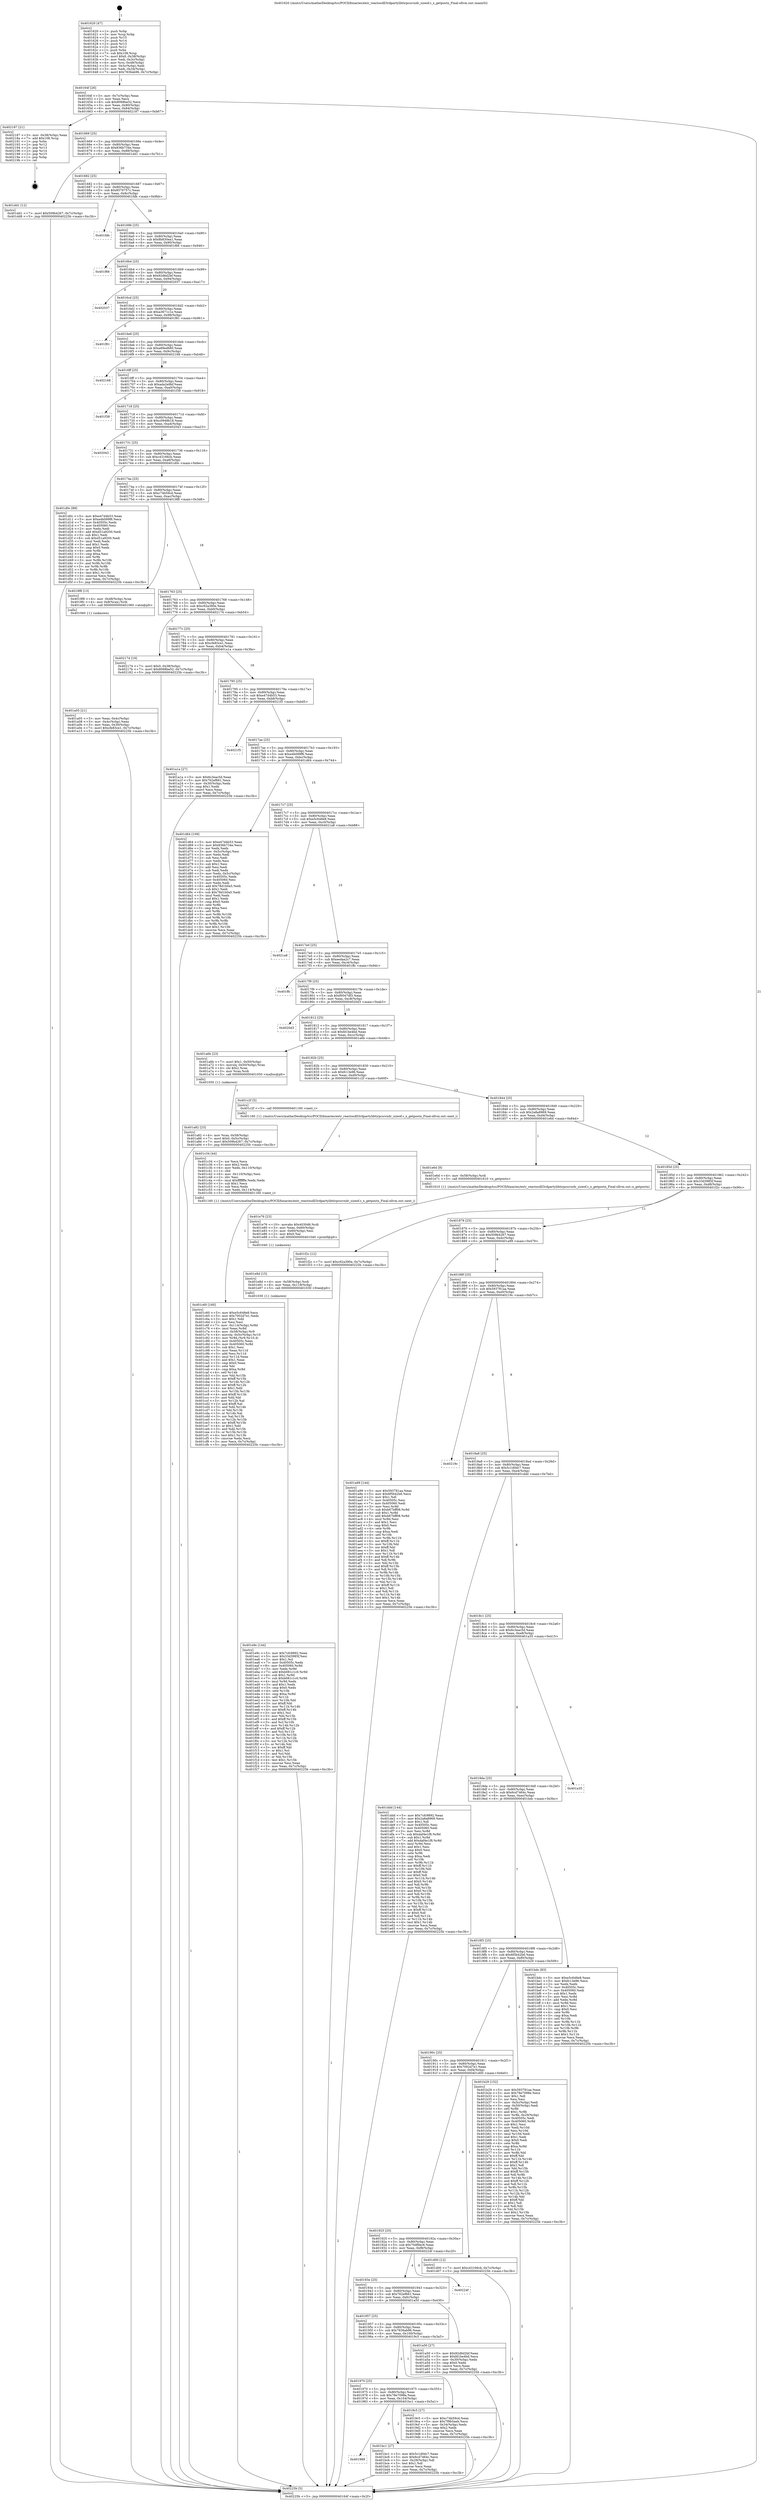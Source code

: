 digraph "0x401620" {
  label = "0x401620 (/mnt/c/Users/mathe/Desktop/tcc/POCII/binaries/extr_reactosdll3rdpartylibtirpcsrcxdr_sizeof.c_x_getpostn_Final-ollvm.out::main(0))"
  labelloc = "t"
  node[shape=record]

  Entry [label="",width=0.3,height=0.3,shape=circle,fillcolor=black,style=filled]
  "0x40164f" [label="{
     0x40164f [26]\l
     | [instrs]\l
     &nbsp;&nbsp;0x40164f \<+3\>: mov -0x7c(%rbp),%eax\l
     &nbsp;&nbsp;0x401652 \<+2\>: mov %eax,%ecx\l
     &nbsp;&nbsp;0x401654 \<+6\>: sub $0x8068be52,%ecx\l
     &nbsp;&nbsp;0x40165a \<+3\>: mov %eax,-0x80(%rbp)\l
     &nbsp;&nbsp;0x40165d \<+6\>: mov %ecx,-0x84(%rbp)\l
     &nbsp;&nbsp;0x401663 \<+6\>: je 0000000000402187 \<main+0xb67\>\l
  }"]
  "0x402187" [label="{
     0x402187 [21]\l
     | [instrs]\l
     &nbsp;&nbsp;0x402187 \<+3\>: mov -0x38(%rbp),%eax\l
     &nbsp;&nbsp;0x40218a \<+7\>: add $0x108,%rsp\l
     &nbsp;&nbsp;0x402191 \<+1\>: pop %rbx\l
     &nbsp;&nbsp;0x402192 \<+2\>: pop %r12\l
     &nbsp;&nbsp;0x402194 \<+2\>: pop %r13\l
     &nbsp;&nbsp;0x402196 \<+2\>: pop %r14\l
     &nbsp;&nbsp;0x402198 \<+2\>: pop %r15\l
     &nbsp;&nbsp;0x40219a \<+1\>: pop %rbp\l
     &nbsp;&nbsp;0x40219b \<+1\>: ret\l
  }"]
  "0x401669" [label="{
     0x401669 [25]\l
     | [instrs]\l
     &nbsp;&nbsp;0x401669 \<+5\>: jmp 000000000040166e \<main+0x4e\>\l
     &nbsp;&nbsp;0x40166e \<+3\>: mov -0x80(%rbp),%eax\l
     &nbsp;&nbsp;0x401671 \<+5\>: sub $0x836b734e,%eax\l
     &nbsp;&nbsp;0x401676 \<+6\>: mov %eax,-0x88(%rbp)\l
     &nbsp;&nbsp;0x40167c \<+6\>: je 0000000000401dd1 \<main+0x7b1\>\l
  }"]
  Exit [label="",width=0.3,height=0.3,shape=circle,fillcolor=black,style=filled,peripheries=2]
  "0x401dd1" [label="{
     0x401dd1 [12]\l
     | [instrs]\l
     &nbsp;&nbsp;0x401dd1 \<+7\>: movl $0x509b4267,-0x7c(%rbp)\l
     &nbsp;&nbsp;0x401dd8 \<+5\>: jmp 000000000040225b \<main+0xc3b\>\l
  }"]
  "0x401682" [label="{
     0x401682 [25]\l
     | [instrs]\l
     &nbsp;&nbsp;0x401682 \<+5\>: jmp 0000000000401687 \<main+0x67\>\l
     &nbsp;&nbsp;0x401687 \<+3\>: mov -0x80(%rbp),%eax\l
     &nbsp;&nbsp;0x40168a \<+5\>: sub $0x8576757c,%eax\l
     &nbsp;&nbsp;0x40168f \<+6\>: mov %eax,-0x8c(%rbp)\l
     &nbsp;&nbsp;0x401695 \<+6\>: je 0000000000401fdb \<main+0x9bb\>\l
  }"]
  "0x401e9c" [label="{
     0x401e9c [144]\l
     | [instrs]\l
     &nbsp;&nbsp;0x401e9c \<+5\>: mov $0x7cfc9892,%eax\l
     &nbsp;&nbsp;0x401ea1 \<+5\>: mov $0x33d3985f,%esi\l
     &nbsp;&nbsp;0x401ea6 \<+2\>: mov $0x1,%cl\l
     &nbsp;&nbsp;0x401ea8 \<+7\>: mov 0x40505c,%edx\l
     &nbsp;&nbsp;0x401eaf \<+8\>: mov 0x405060,%r8d\l
     &nbsp;&nbsp;0x401eb7 \<+3\>: mov %edx,%r9d\l
     &nbsp;&nbsp;0x401eba \<+7\>: add $0xb081c1c0,%r9d\l
     &nbsp;&nbsp;0x401ec1 \<+4\>: sub $0x1,%r9d\l
     &nbsp;&nbsp;0x401ec5 \<+7\>: sub $0xb081c1c0,%r9d\l
     &nbsp;&nbsp;0x401ecc \<+4\>: imul %r9d,%edx\l
     &nbsp;&nbsp;0x401ed0 \<+3\>: and $0x1,%edx\l
     &nbsp;&nbsp;0x401ed3 \<+3\>: cmp $0x0,%edx\l
     &nbsp;&nbsp;0x401ed6 \<+4\>: sete %r10b\l
     &nbsp;&nbsp;0x401eda \<+4\>: cmp $0xa,%r8d\l
     &nbsp;&nbsp;0x401ede \<+4\>: setl %r11b\l
     &nbsp;&nbsp;0x401ee2 \<+3\>: mov %r10b,%bl\l
     &nbsp;&nbsp;0x401ee5 \<+3\>: xor $0xff,%bl\l
     &nbsp;&nbsp;0x401ee8 \<+3\>: mov %r11b,%r14b\l
     &nbsp;&nbsp;0x401eeb \<+4\>: xor $0xff,%r14b\l
     &nbsp;&nbsp;0x401eef \<+3\>: xor $0x1,%cl\l
     &nbsp;&nbsp;0x401ef2 \<+3\>: mov %bl,%r15b\l
     &nbsp;&nbsp;0x401ef5 \<+4\>: and $0xff,%r15b\l
     &nbsp;&nbsp;0x401ef9 \<+3\>: and %cl,%r10b\l
     &nbsp;&nbsp;0x401efc \<+3\>: mov %r14b,%r12b\l
     &nbsp;&nbsp;0x401eff \<+4\>: and $0xff,%r12b\l
     &nbsp;&nbsp;0x401f03 \<+3\>: and %cl,%r11b\l
     &nbsp;&nbsp;0x401f06 \<+3\>: or %r10b,%r15b\l
     &nbsp;&nbsp;0x401f09 \<+3\>: or %r11b,%r12b\l
     &nbsp;&nbsp;0x401f0c \<+3\>: xor %r12b,%r15b\l
     &nbsp;&nbsp;0x401f0f \<+3\>: or %r14b,%bl\l
     &nbsp;&nbsp;0x401f12 \<+3\>: xor $0xff,%bl\l
     &nbsp;&nbsp;0x401f15 \<+3\>: or $0x1,%cl\l
     &nbsp;&nbsp;0x401f18 \<+2\>: and %cl,%bl\l
     &nbsp;&nbsp;0x401f1a \<+3\>: or %bl,%r15b\l
     &nbsp;&nbsp;0x401f1d \<+4\>: test $0x1,%r15b\l
     &nbsp;&nbsp;0x401f21 \<+3\>: cmovne %esi,%eax\l
     &nbsp;&nbsp;0x401f24 \<+3\>: mov %eax,-0x7c(%rbp)\l
     &nbsp;&nbsp;0x401f27 \<+5\>: jmp 000000000040225b \<main+0xc3b\>\l
  }"]
  "0x401fdb" [label="{
     0x401fdb\l
  }", style=dashed]
  "0x40169b" [label="{
     0x40169b [25]\l
     | [instrs]\l
     &nbsp;&nbsp;0x40169b \<+5\>: jmp 00000000004016a0 \<main+0x80\>\l
     &nbsp;&nbsp;0x4016a0 \<+3\>: mov -0x80(%rbp),%eax\l
     &nbsp;&nbsp;0x4016a3 \<+5\>: sub $0x8b830ea1,%eax\l
     &nbsp;&nbsp;0x4016a8 \<+6\>: mov %eax,-0x90(%rbp)\l
     &nbsp;&nbsp;0x4016ae \<+6\>: je 0000000000401f66 \<main+0x946\>\l
  }"]
  "0x401e8d" [label="{
     0x401e8d [15]\l
     | [instrs]\l
     &nbsp;&nbsp;0x401e8d \<+4\>: mov -0x58(%rbp),%rdi\l
     &nbsp;&nbsp;0x401e91 \<+6\>: mov %eax,-0x118(%rbp)\l
     &nbsp;&nbsp;0x401e97 \<+5\>: call 0000000000401030 \<free@plt\>\l
     | [calls]\l
     &nbsp;&nbsp;0x401030 \{1\} (unknown)\l
  }"]
  "0x401f66" [label="{
     0x401f66\l
  }", style=dashed]
  "0x4016b4" [label="{
     0x4016b4 [25]\l
     | [instrs]\l
     &nbsp;&nbsp;0x4016b4 \<+5\>: jmp 00000000004016b9 \<main+0x99\>\l
     &nbsp;&nbsp;0x4016b9 \<+3\>: mov -0x80(%rbp),%eax\l
     &nbsp;&nbsp;0x4016bc \<+5\>: sub $0x92d6d2bf,%eax\l
     &nbsp;&nbsp;0x4016c1 \<+6\>: mov %eax,-0x94(%rbp)\l
     &nbsp;&nbsp;0x4016c7 \<+6\>: je 0000000000402037 \<main+0xa17\>\l
  }"]
  "0x401e76" [label="{
     0x401e76 [23]\l
     | [instrs]\l
     &nbsp;&nbsp;0x401e76 \<+10\>: movabs $0x4030d6,%rdi\l
     &nbsp;&nbsp;0x401e80 \<+3\>: mov %eax,-0x60(%rbp)\l
     &nbsp;&nbsp;0x401e83 \<+3\>: mov -0x60(%rbp),%esi\l
     &nbsp;&nbsp;0x401e86 \<+2\>: mov $0x0,%al\l
     &nbsp;&nbsp;0x401e88 \<+5\>: call 0000000000401040 \<printf@plt\>\l
     | [calls]\l
     &nbsp;&nbsp;0x401040 \{1\} (unknown)\l
  }"]
  "0x402037" [label="{
     0x402037\l
  }", style=dashed]
  "0x4016cd" [label="{
     0x4016cd [25]\l
     | [instrs]\l
     &nbsp;&nbsp;0x4016cd \<+5\>: jmp 00000000004016d2 \<main+0xb2\>\l
     &nbsp;&nbsp;0x4016d2 \<+3\>: mov -0x80(%rbp),%eax\l
     &nbsp;&nbsp;0x4016d5 \<+5\>: sub $0xa3671c1e,%eax\l
     &nbsp;&nbsp;0x4016da \<+6\>: mov %eax,-0x98(%rbp)\l
     &nbsp;&nbsp;0x4016e0 \<+6\>: je 0000000000401f81 \<main+0x961\>\l
  }"]
  "0x401c60" [label="{
     0x401c60 [160]\l
     | [instrs]\l
     &nbsp;&nbsp;0x401c60 \<+5\>: mov $0xe5c648e8,%ecx\l
     &nbsp;&nbsp;0x401c65 \<+5\>: mov $0x7002d7e1,%edx\l
     &nbsp;&nbsp;0x401c6a \<+3\>: mov $0x1,%dil\l
     &nbsp;&nbsp;0x401c6d \<+2\>: xor %esi,%esi\l
     &nbsp;&nbsp;0x401c6f \<+7\>: mov -0x114(%rbp),%r8d\l
     &nbsp;&nbsp;0x401c76 \<+4\>: imul %eax,%r8d\l
     &nbsp;&nbsp;0x401c7a \<+4\>: mov -0x58(%rbp),%r9\l
     &nbsp;&nbsp;0x401c7e \<+4\>: movslq -0x5c(%rbp),%r10\l
     &nbsp;&nbsp;0x401c82 \<+4\>: mov %r8d,(%r9,%r10,4)\l
     &nbsp;&nbsp;0x401c86 \<+7\>: mov 0x40505c,%eax\l
     &nbsp;&nbsp;0x401c8d \<+8\>: mov 0x405060,%r8d\l
     &nbsp;&nbsp;0x401c95 \<+3\>: sub $0x1,%esi\l
     &nbsp;&nbsp;0x401c98 \<+3\>: mov %eax,%r11d\l
     &nbsp;&nbsp;0x401c9b \<+3\>: add %esi,%r11d\l
     &nbsp;&nbsp;0x401c9e \<+4\>: imul %r11d,%eax\l
     &nbsp;&nbsp;0x401ca2 \<+3\>: and $0x1,%eax\l
     &nbsp;&nbsp;0x401ca5 \<+3\>: cmp $0x0,%eax\l
     &nbsp;&nbsp;0x401ca8 \<+3\>: sete %bl\l
     &nbsp;&nbsp;0x401cab \<+4\>: cmp $0xa,%r8d\l
     &nbsp;&nbsp;0x401caf \<+4\>: setl %r14b\l
     &nbsp;&nbsp;0x401cb3 \<+3\>: mov %bl,%r15b\l
     &nbsp;&nbsp;0x401cb6 \<+4\>: xor $0xff,%r15b\l
     &nbsp;&nbsp;0x401cba \<+3\>: mov %r14b,%r12b\l
     &nbsp;&nbsp;0x401cbd \<+4\>: xor $0xff,%r12b\l
     &nbsp;&nbsp;0x401cc1 \<+4\>: xor $0x1,%dil\l
     &nbsp;&nbsp;0x401cc5 \<+3\>: mov %r15b,%r13b\l
     &nbsp;&nbsp;0x401cc8 \<+4\>: and $0xff,%r13b\l
     &nbsp;&nbsp;0x401ccc \<+3\>: and %dil,%bl\l
     &nbsp;&nbsp;0x401ccf \<+3\>: mov %r12b,%al\l
     &nbsp;&nbsp;0x401cd2 \<+2\>: and $0xff,%al\l
     &nbsp;&nbsp;0x401cd4 \<+3\>: and %dil,%r14b\l
     &nbsp;&nbsp;0x401cd7 \<+3\>: or %bl,%r13b\l
     &nbsp;&nbsp;0x401cda \<+3\>: or %r14b,%al\l
     &nbsp;&nbsp;0x401cdd \<+3\>: xor %al,%r13b\l
     &nbsp;&nbsp;0x401ce0 \<+3\>: or %r12b,%r15b\l
     &nbsp;&nbsp;0x401ce3 \<+4\>: xor $0xff,%r15b\l
     &nbsp;&nbsp;0x401ce7 \<+4\>: or $0x1,%dil\l
     &nbsp;&nbsp;0x401ceb \<+3\>: and %dil,%r15b\l
     &nbsp;&nbsp;0x401cee \<+3\>: or %r15b,%r13b\l
     &nbsp;&nbsp;0x401cf1 \<+4\>: test $0x1,%r13b\l
     &nbsp;&nbsp;0x401cf5 \<+3\>: cmovne %edx,%ecx\l
     &nbsp;&nbsp;0x401cf8 \<+3\>: mov %ecx,-0x7c(%rbp)\l
     &nbsp;&nbsp;0x401cfb \<+5\>: jmp 000000000040225b \<main+0xc3b\>\l
  }"]
  "0x401f81" [label="{
     0x401f81\l
  }", style=dashed]
  "0x4016e6" [label="{
     0x4016e6 [25]\l
     | [instrs]\l
     &nbsp;&nbsp;0x4016e6 \<+5\>: jmp 00000000004016eb \<main+0xcb\>\l
     &nbsp;&nbsp;0x4016eb \<+3\>: mov -0x80(%rbp),%eax\l
     &nbsp;&nbsp;0x4016ee \<+5\>: sub $0xa89ed680,%eax\l
     &nbsp;&nbsp;0x4016f3 \<+6\>: mov %eax,-0x9c(%rbp)\l
     &nbsp;&nbsp;0x4016f9 \<+6\>: je 0000000000402168 \<main+0xb48\>\l
  }"]
  "0x401c34" [label="{
     0x401c34 [44]\l
     | [instrs]\l
     &nbsp;&nbsp;0x401c34 \<+2\>: xor %ecx,%ecx\l
     &nbsp;&nbsp;0x401c36 \<+5\>: mov $0x2,%edx\l
     &nbsp;&nbsp;0x401c3b \<+6\>: mov %edx,-0x110(%rbp)\l
     &nbsp;&nbsp;0x401c41 \<+1\>: cltd\l
     &nbsp;&nbsp;0x401c42 \<+6\>: mov -0x110(%rbp),%esi\l
     &nbsp;&nbsp;0x401c48 \<+2\>: idiv %esi\l
     &nbsp;&nbsp;0x401c4a \<+6\>: imul $0xfffffffe,%edx,%edx\l
     &nbsp;&nbsp;0x401c50 \<+3\>: sub $0x1,%ecx\l
     &nbsp;&nbsp;0x401c53 \<+2\>: sub %ecx,%edx\l
     &nbsp;&nbsp;0x401c55 \<+6\>: mov %edx,-0x114(%rbp)\l
     &nbsp;&nbsp;0x401c5b \<+5\>: call 0000000000401160 \<next_i\>\l
     | [calls]\l
     &nbsp;&nbsp;0x401160 \{1\} (/mnt/c/Users/mathe/Desktop/tcc/POCII/binaries/extr_reactosdll3rdpartylibtirpcsrcxdr_sizeof.c_x_getpostn_Final-ollvm.out::next_i)\l
  }"]
  "0x402168" [label="{
     0x402168\l
  }", style=dashed]
  "0x4016ff" [label="{
     0x4016ff [25]\l
     | [instrs]\l
     &nbsp;&nbsp;0x4016ff \<+5\>: jmp 0000000000401704 \<main+0xe4\>\l
     &nbsp;&nbsp;0x401704 \<+3\>: mov -0x80(%rbp),%eax\l
     &nbsp;&nbsp;0x401707 \<+5\>: sub $0xada2e9bf,%eax\l
     &nbsp;&nbsp;0x40170c \<+6\>: mov %eax,-0xa0(%rbp)\l
     &nbsp;&nbsp;0x401712 \<+6\>: je 0000000000401f38 \<main+0x918\>\l
  }"]
  "0x401989" [label="{
     0x401989\l
  }", style=dashed]
  "0x401f38" [label="{
     0x401f38\l
  }", style=dashed]
  "0x401718" [label="{
     0x401718 [25]\l
     | [instrs]\l
     &nbsp;&nbsp;0x401718 \<+5\>: jmp 000000000040171d \<main+0xfd\>\l
     &nbsp;&nbsp;0x40171d \<+3\>: mov -0x80(%rbp),%eax\l
     &nbsp;&nbsp;0x401720 \<+5\>: sub $0xc0948b18,%eax\l
     &nbsp;&nbsp;0x401725 \<+6\>: mov %eax,-0xa4(%rbp)\l
     &nbsp;&nbsp;0x40172b \<+6\>: je 0000000000402043 \<main+0xa23\>\l
  }"]
  "0x401bc1" [label="{
     0x401bc1 [27]\l
     | [instrs]\l
     &nbsp;&nbsp;0x401bc1 \<+5\>: mov $0x5c1d0dc7,%eax\l
     &nbsp;&nbsp;0x401bc6 \<+5\>: mov $0x6cd7464c,%ecx\l
     &nbsp;&nbsp;0x401bcb \<+3\>: mov -0x29(%rbp),%dl\l
     &nbsp;&nbsp;0x401bce \<+3\>: test $0x1,%dl\l
     &nbsp;&nbsp;0x401bd1 \<+3\>: cmovne %ecx,%eax\l
     &nbsp;&nbsp;0x401bd4 \<+3\>: mov %eax,-0x7c(%rbp)\l
     &nbsp;&nbsp;0x401bd7 \<+5\>: jmp 000000000040225b \<main+0xc3b\>\l
  }"]
  "0x402043" [label="{
     0x402043\l
  }", style=dashed]
  "0x401731" [label="{
     0x401731 [25]\l
     | [instrs]\l
     &nbsp;&nbsp;0x401731 \<+5\>: jmp 0000000000401736 \<main+0x116\>\l
     &nbsp;&nbsp;0x401736 \<+3\>: mov -0x80(%rbp),%eax\l
     &nbsp;&nbsp;0x401739 \<+5\>: sub $0xc43166cb,%eax\l
     &nbsp;&nbsp;0x40173e \<+6\>: mov %eax,-0xa8(%rbp)\l
     &nbsp;&nbsp;0x401744 \<+6\>: je 0000000000401d0c \<main+0x6ec\>\l
  }"]
  "0x401a82" [label="{
     0x401a82 [23]\l
     | [instrs]\l
     &nbsp;&nbsp;0x401a82 \<+4\>: mov %rax,-0x58(%rbp)\l
     &nbsp;&nbsp;0x401a86 \<+7\>: movl $0x0,-0x5c(%rbp)\l
     &nbsp;&nbsp;0x401a8d \<+7\>: movl $0x509b4267,-0x7c(%rbp)\l
     &nbsp;&nbsp;0x401a94 \<+5\>: jmp 000000000040225b \<main+0xc3b\>\l
  }"]
  "0x401d0c" [label="{
     0x401d0c [88]\l
     | [instrs]\l
     &nbsp;&nbsp;0x401d0c \<+5\>: mov $0xe47d4b53,%eax\l
     &nbsp;&nbsp;0x401d11 \<+5\>: mov $0xe4b099f6,%ecx\l
     &nbsp;&nbsp;0x401d16 \<+7\>: mov 0x40505c,%edx\l
     &nbsp;&nbsp;0x401d1d \<+7\>: mov 0x405060,%esi\l
     &nbsp;&nbsp;0x401d24 \<+2\>: mov %edx,%edi\l
     &nbsp;&nbsp;0x401d26 \<+6\>: add $0xd51a9200,%edi\l
     &nbsp;&nbsp;0x401d2c \<+3\>: sub $0x1,%edi\l
     &nbsp;&nbsp;0x401d2f \<+6\>: sub $0xd51a9200,%edi\l
     &nbsp;&nbsp;0x401d35 \<+3\>: imul %edi,%edx\l
     &nbsp;&nbsp;0x401d38 \<+3\>: and $0x1,%edx\l
     &nbsp;&nbsp;0x401d3b \<+3\>: cmp $0x0,%edx\l
     &nbsp;&nbsp;0x401d3e \<+4\>: sete %r8b\l
     &nbsp;&nbsp;0x401d42 \<+3\>: cmp $0xa,%esi\l
     &nbsp;&nbsp;0x401d45 \<+4\>: setl %r9b\l
     &nbsp;&nbsp;0x401d49 \<+3\>: mov %r8b,%r10b\l
     &nbsp;&nbsp;0x401d4c \<+3\>: and %r9b,%r10b\l
     &nbsp;&nbsp;0x401d4f \<+3\>: xor %r9b,%r8b\l
     &nbsp;&nbsp;0x401d52 \<+3\>: or %r8b,%r10b\l
     &nbsp;&nbsp;0x401d55 \<+4\>: test $0x1,%r10b\l
     &nbsp;&nbsp;0x401d59 \<+3\>: cmovne %ecx,%eax\l
     &nbsp;&nbsp;0x401d5c \<+3\>: mov %eax,-0x7c(%rbp)\l
     &nbsp;&nbsp;0x401d5f \<+5\>: jmp 000000000040225b \<main+0xc3b\>\l
  }"]
  "0x40174a" [label="{
     0x40174a [25]\l
     | [instrs]\l
     &nbsp;&nbsp;0x40174a \<+5\>: jmp 000000000040174f \<main+0x12f\>\l
     &nbsp;&nbsp;0x40174f \<+3\>: mov -0x80(%rbp),%eax\l
     &nbsp;&nbsp;0x401752 \<+5\>: sub $0xc74b59cd,%eax\l
     &nbsp;&nbsp;0x401757 \<+6\>: mov %eax,-0xac(%rbp)\l
     &nbsp;&nbsp;0x40175d \<+6\>: je 00000000004019f8 \<main+0x3d8\>\l
  }"]
  "0x401a05" [label="{
     0x401a05 [21]\l
     | [instrs]\l
     &nbsp;&nbsp;0x401a05 \<+3\>: mov %eax,-0x4c(%rbp)\l
     &nbsp;&nbsp;0x401a08 \<+3\>: mov -0x4c(%rbp),%eax\l
     &nbsp;&nbsp;0x401a0b \<+3\>: mov %eax,-0x30(%rbp)\l
     &nbsp;&nbsp;0x401a0e \<+7\>: movl $0xcfe83ce1,-0x7c(%rbp)\l
     &nbsp;&nbsp;0x401a15 \<+5\>: jmp 000000000040225b \<main+0xc3b\>\l
  }"]
  "0x4019f8" [label="{
     0x4019f8 [13]\l
     | [instrs]\l
     &nbsp;&nbsp;0x4019f8 \<+4\>: mov -0x48(%rbp),%rax\l
     &nbsp;&nbsp;0x4019fc \<+4\>: mov 0x8(%rax),%rdi\l
     &nbsp;&nbsp;0x401a00 \<+5\>: call 0000000000401060 \<atoi@plt\>\l
     | [calls]\l
     &nbsp;&nbsp;0x401060 \{1\} (unknown)\l
  }"]
  "0x401763" [label="{
     0x401763 [25]\l
     | [instrs]\l
     &nbsp;&nbsp;0x401763 \<+5\>: jmp 0000000000401768 \<main+0x148\>\l
     &nbsp;&nbsp;0x401768 \<+3\>: mov -0x80(%rbp),%eax\l
     &nbsp;&nbsp;0x40176b \<+5\>: sub $0xc92a390e,%eax\l
     &nbsp;&nbsp;0x401770 \<+6\>: mov %eax,-0xb0(%rbp)\l
     &nbsp;&nbsp;0x401776 \<+6\>: je 0000000000402174 \<main+0xb54\>\l
  }"]
  "0x401620" [label="{
     0x401620 [47]\l
     | [instrs]\l
     &nbsp;&nbsp;0x401620 \<+1\>: push %rbp\l
     &nbsp;&nbsp;0x401621 \<+3\>: mov %rsp,%rbp\l
     &nbsp;&nbsp;0x401624 \<+2\>: push %r15\l
     &nbsp;&nbsp;0x401626 \<+2\>: push %r14\l
     &nbsp;&nbsp;0x401628 \<+2\>: push %r13\l
     &nbsp;&nbsp;0x40162a \<+2\>: push %r12\l
     &nbsp;&nbsp;0x40162c \<+1\>: push %rbx\l
     &nbsp;&nbsp;0x40162d \<+7\>: sub $0x108,%rsp\l
     &nbsp;&nbsp;0x401634 \<+7\>: movl $0x0,-0x38(%rbp)\l
     &nbsp;&nbsp;0x40163b \<+3\>: mov %edi,-0x3c(%rbp)\l
     &nbsp;&nbsp;0x40163e \<+4\>: mov %rsi,-0x48(%rbp)\l
     &nbsp;&nbsp;0x401642 \<+3\>: mov -0x3c(%rbp),%edi\l
     &nbsp;&nbsp;0x401645 \<+3\>: mov %edi,-0x34(%rbp)\l
     &nbsp;&nbsp;0x401648 \<+7\>: movl $0x7836ab96,-0x7c(%rbp)\l
  }"]
  "0x402174" [label="{
     0x402174 [19]\l
     | [instrs]\l
     &nbsp;&nbsp;0x402174 \<+7\>: movl $0x0,-0x38(%rbp)\l
     &nbsp;&nbsp;0x40217b \<+7\>: movl $0x8068be52,-0x7c(%rbp)\l
     &nbsp;&nbsp;0x402182 \<+5\>: jmp 000000000040225b \<main+0xc3b\>\l
  }"]
  "0x40177c" [label="{
     0x40177c [25]\l
     | [instrs]\l
     &nbsp;&nbsp;0x40177c \<+5\>: jmp 0000000000401781 \<main+0x161\>\l
     &nbsp;&nbsp;0x401781 \<+3\>: mov -0x80(%rbp),%eax\l
     &nbsp;&nbsp;0x401784 \<+5\>: sub $0xcfe83ce1,%eax\l
     &nbsp;&nbsp;0x401789 \<+6\>: mov %eax,-0xb4(%rbp)\l
     &nbsp;&nbsp;0x40178f \<+6\>: je 0000000000401a1a \<main+0x3fa\>\l
  }"]
  "0x40225b" [label="{
     0x40225b [5]\l
     | [instrs]\l
     &nbsp;&nbsp;0x40225b \<+5\>: jmp 000000000040164f \<main+0x2f\>\l
  }"]
  "0x401a1a" [label="{
     0x401a1a [27]\l
     | [instrs]\l
     &nbsp;&nbsp;0x401a1a \<+5\>: mov $0x6c3eac5d,%eax\l
     &nbsp;&nbsp;0x401a1f \<+5\>: mov $0x762ef661,%ecx\l
     &nbsp;&nbsp;0x401a24 \<+3\>: mov -0x30(%rbp),%edx\l
     &nbsp;&nbsp;0x401a27 \<+3\>: cmp $0x1,%edx\l
     &nbsp;&nbsp;0x401a2a \<+3\>: cmovl %ecx,%eax\l
     &nbsp;&nbsp;0x401a2d \<+3\>: mov %eax,-0x7c(%rbp)\l
     &nbsp;&nbsp;0x401a30 \<+5\>: jmp 000000000040225b \<main+0xc3b\>\l
  }"]
  "0x401795" [label="{
     0x401795 [25]\l
     | [instrs]\l
     &nbsp;&nbsp;0x401795 \<+5\>: jmp 000000000040179a \<main+0x17a\>\l
     &nbsp;&nbsp;0x40179a \<+3\>: mov -0x80(%rbp),%eax\l
     &nbsp;&nbsp;0x40179d \<+5\>: sub $0xe47d4b53,%eax\l
     &nbsp;&nbsp;0x4017a2 \<+6\>: mov %eax,-0xb8(%rbp)\l
     &nbsp;&nbsp;0x4017a8 \<+6\>: je 00000000004021f5 \<main+0xbd5\>\l
  }"]
  "0x401970" [label="{
     0x401970 [25]\l
     | [instrs]\l
     &nbsp;&nbsp;0x401970 \<+5\>: jmp 0000000000401975 \<main+0x355\>\l
     &nbsp;&nbsp;0x401975 \<+3\>: mov -0x80(%rbp),%eax\l
     &nbsp;&nbsp;0x401978 \<+5\>: sub $0x78e7098e,%eax\l
     &nbsp;&nbsp;0x40197d \<+6\>: mov %eax,-0x104(%rbp)\l
     &nbsp;&nbsp;0x401983 \<+6\>: je 0000000000401bc1 \<main+0x5a1\>\l
  }"]
  "0x4021f5" [label="{
     0x4021f5\l
  }", style=dashed]
  "0x4017ae" [label="{
     0x4017ae [25]\l
     | [instrs]\l
     &nbsp;&nbsp;0x4017ae \<+5\>: jmp 00000000004017b3 \<main+0x193\>\l
     &nbsp;&nbsp;0x4017b3 \<+3\>: mov -0x80(%rbp),%eax\l
     &nbsp;&nbsp;0x4017b6 \<+5\>: sub $0xe4b099f6,%eax\l
     &nbsp;&nbsp;0x4017bb \<+6\>: mov %eax,-0xbc(%rbp)\l
     &nbsp;&nbsp;0x4017c1 \<+6\>: je 0000000000401d64 \<main+0x744\>\l
  }"]
  "0x4019c5" [label="{
     0x4019c5 [27]\l
     | [instrs]\l
     &nbsp;&nbsp;0x4019c5 \<+5\>: mov $0xc74b59cd,%eax\l
     &nbsp;&nbsp;0x4019ca \<+5\>: mov $0x7f9b5aeb,%ecx\l
     &nbsp;&nbsp;0x4019cf \<+3\>: mov -0x34(%rbp),%edx\l
     &nbsp;&nbsp;0x4019d2 \<+3\>: cmp $0x2,%edx\l
     &nbsp;&nbsp;0x4019d5 \<+3\>: cmovne %ecx,%eax\l
     &nbsp;&nbsp;0x4019d8 \<+3\>: mov %eax,-0x7c(%rbp)\l
     &nbsp;&nbsp;0x4019db \<+5\>: jmp 000000000040225b \<main+0xc3b\>\l
  }"]
  "0x401d64" [label="{
     0x401d64 [109]\l
     | [instrs]\l
     &nbsp;&nbsp;0x401d64 \<+5\>: mov $0xe47d4b53,%eax\l
     &nbsp;&nbsp;0x401d69 \<+5\>: mov $0x836b734e,%ecx\l
     &nbsp;&nbsp;0x401d6e \<+2\>: xor %edx,%edx\l
     &nbsp;&nbsp;0x401d70 \<+3\>: mov -0x5c(%rbp),%esi\l
     &nbsp;&nbsp;0x401d73 \<+2\>: mov %edx,%edi\l
     &nbsp;&nbsp;0x401d75 \<+2\>: sub %esi,%edi\l
     &nbsp;&nbsp;0x401d77 \<+2\>: mov %edx,%esi\l
     &nbsp;&nbsp;0x401d79 \<+3\>: sub $0x1,%esi\l
     &nbsp;&nbsp;0x401d7c \<+2\>: add %esi,%edi\l
     &nbsp;&nbsp;0x401d7e \<+2\>: sub %edi,%edx\l
     &nbsp;&nbsp;0x401d80 \<+3\>: mov %edx,-0x5c(%rbp)\l
     &nbsp;&nbsp;0x401d83 \<+7\>: mov 0x40505c,%edx\l
     &nbsp;&nbsp;0x401d8a \<+7\>: mov 0x405060,%esi\l
     &nbsp;&nbsp;0x401d91 \<+2\>: mov %edx,%edi\l
     &nbsp;&nbsp;0x401d93 \<+6\>: add $0x78d1b0a5,%edi\l
     &nbsp;&nbsp;0x401d99 \<+3\>: sub $0x1,%edi\l
     &nbsp;&nbsp;0x401d9c \<+6\>: sub $0x78d1b0a5,%edi\l
     &nbsp;&nbsp;0x401da2 \<+3\>: imul %edi,%edx\l
     &nbsp;&nbsp;0x401da5 \<+3\>: and $0x1,%edx\l
     &nbsp;&nbsp;0x401da8 \<+3\>: cmp $0x0,%edx\l
     &nbsp;&nbsp;0x401dab \<+4\>: sete %r8b\l
     &nbsp;&nbsp;0x401daf \<+3\>: cmp $0xa,%esi\l
     &nbsp;&nbsp;0x401db2 \<+4\>: setl %r9b\l
     &nbsp;&nbsp;0x401db6 \<+3\>: mov %r8b,%r10b\l
     &nbsp;&nbsp;0x401db9 \<+3\>: and %r9b,%r10b\l
     &nbsp;&nbsp;0x401dbc \<+3\>: xor %r9b,%r8b\l
     &nbsp;&nbsp;0x401dbf \<+3\>: or %r8b,%r10b\l
     &nbsp;&nbsp;0x401dc2 \<+4\>: test $0x1,%r10b\l
     &nbsp;&nbsp;0x401dc6 \<+3\>: cmovne %ecx,%eax\l
     &nbsp;&nbsp;0x401dc9 \<+3\>: mov %eax,-0x7c(%rbp)\l
     &nbsp;&nbsp;0x401dcc \<+5\>: jmp 000000000040225b \<main+0xc3b\>\l
  }"]
  "0x4017c7" [label="{
     0x4017c7 [25]\l
     | [instrs]\l
     &nbsp;&nbsp;0x4017c7 \<+5\>: jmp 00000000004017cc \<main+0x1ac\>\l
     &nbsp;&nbsp;0x4017cc \<+3\>: mov -0x80(%rbp),%eax\l
     &nbsp;&nbsp;0x4017cf \<+5\>: sub $0xe5c648e8,%eax\l
     &nbsp;&nbsp;0x4017d4 \<+6\>: mov %eax,-0xc0(%rbp)\l
     &nbsp;&nbsp;0x4017da \<+6\>: je 00000000004021a8 \<main+0xb88\>\l
  }"]
  "0x401957" [label="{
     0x401957 [25]\l
     | [instrs]\l
     &nbsp;&nbsp;0x401957 \<+5\>: jmp 000000000040195c \<main+0x33c\>\l
     &nbsp;&nbsp;0x40195c \<+3\>: mov -0x80(%rbp),%eax\l
     &nbsp;&nbsp;0x40195f \<+5\>: sub $0x7836ab96,%eax\l
     &nbsp;&nbsp;0x401964 \<+6\>: mov %eax,-0x100(%rbp)\l
     &nbsp;&nbsp;0x40196a \<+6\>: je 00000000004019c5 \<main+0x3a5\>\l
  }"]
  "0x4021a8" [label="{
     0x4021a8\l
  }", style=dashed]
  "0x4017e0" [label="{
     0x4017e0 [25]\l
     | [instrs]\l
     &nbsp;&nbsp;0x4017e0 \<+5\>: jmp 00000000004017e5 \<main+0x1c5\>\l
     &nbsp;&nbsp;0x4017e5 \<+3\>: mov -0x80(%rbp),%eax\l
     &nbsp;&nbsp;0x4017e8 \<+5\>: sub $0xeedaa2c7,%eax\l
     &nbsp;&nbsp;0x4017ed \<+6\>: mov %eax,-0xc4(%rbp)\l
     &nbsp;&nbsp;0x4017f3 \<+6\>: je 0000000000401ffc \<main+0x9dc\>\l
  }"]
  "0x401a50" [label="{
     0x401a50 [27]\l
     | [instrs]\l
     &nbsp;&nbsp;0x401a50 \<+5\>: mov $0x92d6d2bf,%eax\l
     &nbsp;&nbsp;0x401a55 \<+5\>: mov $0xfd1be4bd,%ecx\l
     &nbsp;&nbsp;0x401a5a \<+3\>: mov -0x30(%rbp),%edx\l
     &nbsp;&nbsp;0x401a5d \<+3\>: cmp $0x0,%edx\l
     &nbsp;&nbsp;0x401a60 \<+3\>: cmove %ecx,%eax\l
     &nbsp;&nbsp;0x401a63 \<+3\>: mov %eax,-0x7c(%rbp)\l
     &nbsp;&nbsp;0x401a66 \<+5\>: jmp 000000000040225b \<main+0xc3b\>\l
  }"]
  "0x401ffc" [label="{
     0x401ffc\l
  }", style=dashed]
  "0x4017f9" [label="{
     0x4017f9 [25]\l
     | [instrs]\l
     &nbsp;&nbsp;0x4017f9 \<+5\>: jmp 00000000004017fe \<main+0x1de\>\l
     &nbsp;&nbsp;0x4017fe \<+3\>: mov -0x80(%rbp),%eax\l
     &nbsp;&nbsp;0x401801 \<+5\>: sub $0xf0047df3,%eax\l
     &nbsp;&nbsp;0x401806 \<+6\>: mov %eax,-0xc8(%rbp)\l
     &nbsp;&nbsp;0x40180c \<+6\>: je 00000000004020d3 \<main+0xab3\>\l
  }"]
  "0x40193e" [label="{
     0x40193e [25]\l
     | [instrs]\l
     &nbsp;&nbsp;0x40193e \<+5\>: jmp 0000000000401943 \<main+0x323\>\l
     &nbsp;&nbsp;0x401943 \<+3\>: mov -0x80(%rbp),%eax\l
     &nbsp;&nbsp;0x401946 \<+5\>: sub $0x762ef661,%eax\l
     &nbsp;&nbsp;0x40194b \<+6\>: mov %eax,-0xfc(%rbp)\l
     &nbsp;&nbsp;0x401951 \<+6\>: je 0000000000401a50 \<main+0x430\>\l
  }"]
  "0x4020d3" [label="{
     0x4020d3\l
  }", style=dashed]
  "0x401812" [label="{
     0x401812 [25]\l
     | [instrs]\l
     &nbsp;&nbsp;0x401812 \<+5\>: jmp 0000000000401817 \<main+0x1f7\>\l
     &nbsp;&nbsp;0x401817 \<+3\>: mov -0x80(%rbp),%eax\l
     &nbsp;&nbsp;0x40181a \<+5\>: sub $0xfd1be4bd,%eax\l
     &nbsp;&nbsp;0x40181f \<+6\>: mov %eax,-0xcc(%rbp)\l
     &nbsp;&nbsp;0x401825 \<+6\>: je 0000000000401a6b \<main+0x44b\>\l
  }"]
  "0x40224f" [label="{
     0x40224f\l
  }", style=dashed]
  "0x401a6b" [label="{
     0x401a6b [23]\l
     | [instrs]\l
     &nbsp;&nbsp;0x401a6b \<+7\>: movl $0x1,-0x50(%rbp)\l
     &nbsp;&nbsp;0x401a72 \<+4\>: movslq -0x50(%rbp),%rax\l
     &nbsp;&nbsp;0x401a76 \<+4\>: shl $0x2,%rax\l
     &nbsp;&nbsp;0x401a7a \<+3\>: mov %rax,%rdi\l
     &nbsp;&nbsp;0x401a7d \<+5\>: call 0000000000401050 \<malloc@plt\>\l
     | [calls]\l
     &nbsp;&nbsp;0x401050 \{1\} (unknown)\l
  }"]
  "0x40182b" [label="{
     0x40182b [25]\l
     | [instrs]\l
     &nbsp;&nbsp;0x40182b \<+5\>: jmp 0000000000401830 \<main+0x210\>\l
     &nbsp;&nbsp;0x401830 \<+3\>: mov -0x80(%rbp),%eax\l
     &nbsp;&nbsp;0x401833 \<+5\>: sub $0xfc13e96,%eax\l
     &nbsp;&nbsp;0x401838 \<+6\>: mov %eax,-0xd0(%rbp)\l
     &nbsp;&nbsp;0x40183e \<+6\>: je 0000000000401c2f \<main+0x60f\>\l
  }"]
  "0x401925" [label="{
     0x401925 [25]\l
     | [instrs]\l
     &nbsp;&nbsp;0x401925 \<+5\>: jmp 000000000040192a \<main+0x30a\>\l
     &nbsp;&nbsp;0x40192a \<+3\>: mov -0x80(%rbp),%eax\l
     &nbsp;&nbsp;0x40192d \<+5\>: sub $0x70df9ec6,%eax\l
     &nbsp;&nbsp;0x401932 \<+6\>: mov %eax,-0xf8(%rbp)\l
     &nbsp;&nbsp;0x401938 \<+6\>: je 000000000040224f \<main+0xc2f\>\l
  }"]
  "0x401c2f" [label="{
     0x401c2f [5]\l
     | [instrs]\l
     &nbsp;&nbsp;0x401c2f \<+5\>: call 0000000000401160 \<next_i\>\l
     | [calls]\l
     &nbsp;&nbsp;0x401160 \{1\} (/mnt/c/Users/mathe/Desktop/tcc/POCII/binaries/extr_reactosdll3rdpartylibtirpcsrcxdr_sizeof.c_x_getpostn_Final-ollvm.out::next_i)\l
  }"]
  "0x401844" [label="{
     0x401844 [25]\l
     | [instrs]\l
     &nbsp;&nbsp;0x401844 \<+5\>: jmp 0000000000401849 \<main+0x229\>\l
     &nbsp;&nbsp;0x401849 \<+3\>: mov -0x80(%rbp),%eax\l
     &nbsp;&nbsp;0x40184c \<+5\>: sub $0x2a8a8969,%eax\l
     &nbsp;&nbsp;0x401851 \<+6\>: mov %eax,-0xd4(%rbp)\l
     &nbsp;&nbsp;0x401857 \<+6\>: je 0000000000401e6d \<main+0x84d\>\l
  }"]
  "0x401d00" [label="{
     0x401d00 [12]\l
     | [instrs]\l
     &nbsp;&nbsp;0x401d00 \<+7\>: movl $0xc43166cb,-0x7c(%rbp)\l
     &nbsp;&nbsp;0x401d07 \<+5\>: jmp 000000000040225b \<main+0xc3b\>\l
  }"]
  "0x401e6d" [label="{
     0x401e6d [9]\l
     | [instrs]\l
     &nbsp;&nbsp;0x401e6d \<+4\>: mov -0x58(%rbp),%rdi\l
     &nbsp;&nbsp;0x401e71 \<+5\>: call 0000000000401610 \<x_getpostn\>\l
     | [calls]\l
     &nbsp;&nbsp;0x401610 \{1\} (/mnt/c/Users/mathe/Desktop/tcc/POCII/binaries/extr_reactosdll3rdpartylibtirpcsrcxdr_sizeof.c_x_getpostn_Final-ollvm.out::x_getpostn)\l
  }"]
  "0x40185d" [label="{
     0x40185d [25]\l
     | [instrs]\l
     &nbsp;&nbsp;0x40185d \<+5\>: jmp 0000000000401862 \<main+0x242\>\l
     &nbsp;&nbsp;0x401862 \<+3\>: mov -0x80(%rbp),%eax\l
     &nbsp;&nbsp;0x401865 \<+5\>: sub $0x33d3985f,%eax\l
     &nbsp;&nbsp;0x40186a \<+6\>: mov %eax,-0xd8(%rbp)\l
     &nbsp;&nbsp;0x401870 \<+6\>: je 0000000000401f2c \<main+0x90c\>\l
  }"]
  "0x40190c" [label="{
     0x40190c [25]\l
     | [instrs]\l
     &nbsp;&nbsp;0x40190c \<+5\>: jmp 0000000000401911 \<main+0x2f1\>\l
     &nbsp;&nbsp;0x401911 \<+3\>: mov -0x80(%rbp),%eax\l
     &nbsp;&nbsp;0x401914 \<+5\>: sub $0x7002d7e1,%eax\l
     &nbsp;&nbsp;0x401919 \<+6\>: mov %eax,-0xf4(%rbp)\l
     &nbsp;&nbsp;0x40191f \<+6\>: je 0000000000401d00 \<main+0x6e0\>\l
  }"]
  "0x401f2c" [label="{
     0x401f2c [12]\l
     | [instrs]\l
     &nbsp;&nbsp;0x401f2c \<+7\>: movl $0xc92a390e,-0x7c(%rbp)\l
     &nbsp;&nbsp;0x401f33 \<+5\>: jmp 000000000040225b \<main+0xc3b\>\l
  }"]
  "0x401876" [label="{
     0x401876 [25]\l
     | [instrs]\l
     &nbsp;&nbsp;0x401876 \<+5\>: jmp 000000000040187b \<main+0x25b\>\l
     &nbsp;&nbsp;0x40187b \<+3\>: mov -0x80(%rbp),%eax\l
     &nbsp;&nbsp;0x40187e \<+5\>: sub $0x509b4267,%eax\l
     &nbsp;&nbsp;0x401883 \<+6\>: mov %eax,-0xdc(%rbp)\l
     &nbsp;&nbsp;0x401889 \<+6\>: je 0000000000401a99 \<main+0x479\>\l
  }"]
  "0x401b29" [label="{
     0x401b29 [152]\l
     | [instrs]\l
     &nbsp;&nbsp;0x401b29 \<+5\>: mov $0x593781aa,%eax\l
     &nbsp;&nbsp;0x401b2e \<+5\>: mov $0x78e7098e,%ecx\l
     &nbsp;&nbsp;0x401b33 \<+2\>: mov $0x1,%dl\l
     &nbsp;&nbsp;0x401b35 \<+2\>: xor %esi,%esi\l
     &nbsp;&nbsp;0x401b37 \<+3\>: mov -0x5c(%rbp),%edi\l
     &nbsp;&nbsp;0x401b3a \<+3\>: cmp -0x50(%rbp),%edi\l
     &nbsp;&nbsp;0x401b3d \<+4\>: setl %r8b\l
     &nbsp;&nbsp;0x401b41 \<+4\>: and $0x1,%r8b\l
     &nbsp;&nbsp;0x401b45 \<+4\>: mov %r8b,-0x29(%rbp)\l
     &nbsp;&nbsp;0x401b49 \<+7\>: mov 0x40505c,%edi\l
     &nbsp;&nbsp;0x401b50 \<+8\>: mov 0x405060,%r9d\l
     &nbsp;&nbsp;0x401b58 \<+3\>: sub $0x1,%esi\l
     &nbsp;&nbsp;0x401b5b \<+3\>: mov %edi,%r10d\l
     &nbsp;&nbsp;0x401b5e \<+3\>: add %esi,%r10d\l
     &nbsp;&nbsp;0x401b61 \<+4\>: imul %r10d,%edi\l
     &nbsp;&nbsp;0x401b65 \<+3\>: and $0x1,%edi\l
     &nbsp;&nbsp;0x401b68 \<+3\>: cmp $0x0,%edi\l
     &nbsp;&nbsp;0x401b6b \<+4\>: sete %r8b\l
     &nbsp;&nbsp;0x401b6f \<+4\>: cmp $0xa,%r9d\l
     &nbsp;&nbsp;0x401b73 \<+4\>: setl %r11b\l
     &nbsp;&nbsp;0x401b77 \<+3\>: mov %r8b,%bl\l
     &nbsp;&nbsp;0x401b7a \<+3\>: xor $0xff,%bl\l
     &nbsp;&nbsp;0x401b7d \<+3\>: mov %r11b,%r14b\l
     &nbsp;&nbsp;0x401b80 \<+4\>: xor $0xff,%r14b\l
     &nbsp;&nbsp;0x401b84 \<+3\>: xor $0x1,%dl\l
     &nbsp;&nbsp;0x401b87 \<+3\>: mov %bl,%r15b\l
     &nbsp;&nbsp;0x401b8a \<+4\>: and $0xff,%r15b\l
     &nbsp;&nbsp;0x401b8e \<+3\>: and %dl,%r8b\l
     &nbsp;&nbsp;0x401b91 \<+3\>: mov %r14b,%r12b\l
     &nbsp;&nbsp;0x401b94 \<+4\>: and $0xff,%r12b\l
     &nbsp;&nbsp;0x401b98 \<+3\>: and %dl,%r11b\l
     &nbsp;&nbsp;0x401b9b \<+3\>: or %r8b,%r15b\l
     &nbsp;&nbsp;0x401b9e \<+3\>: or %r11b,%r12b\l
     &nbsp;&nbsp;0x401ba1 \<+3\>: xor %r12b,%r15b\l
     &nbsp;&nbsp;0x401ba4 \<+3\>: or %r14b,%bl\l
     &nbsp;&nbsp;0x401ba7 \<+3\>: xor $0xff,%bl\l
     &nbsp;&nbsp;0x401baa \<+3\>: or $0x1,%dl\l
     &nbsp;&nbsp;0x401bad \<+2\>: and %dl,%bl\l
     &nbsp;&nbsp;0x401baf \<+3\>: or %bl,%r15b\l
     &nbsp;&nbsp;0x401bb2 \<+4\>: test $0x1,%r15b\l
     &nbsp;&nbsp;0x401bb6 \<+3\>: cmovne %ecx,%eax\l
     &nbsp;&nbsp;0x401bb9 \<+3\>: mov %eax,-0x7c(%rbp)\l
     &nbsp;&nbsp;0x401bbc \<+5\>: jmp 000000000040225b \<main+0xc3b\>\l
  }"]
  "0x401a99" [label="{
     0x401a99 [144]\l
     | [instrs]\l
     &nbsp;&nbsp;0x401a99 \<+5\>: mov $0x593781aa,%eax\l
     &nbsp;&nbsp;0x401a9e \<+5\>: mov $0x6f5b42b6,%ecx\l
     &nbsp;&nbsp;0x401aa3 \<+2\>: mov $0x1,%dl\l
     &nbsp;&nbsp;0x401aa5 \<+7\>: mov 0x40505c,%esi\l
     &nbsp;&nbsp;0x401aac \<+7\>: mov 0x405060,%edi\l
     &nbsp;&nbsp;0x401ab3 \<+3\>: mov %esi,%r8d\l
     &nbsp;&nbsp;0x401ab6 \<+7\>: sub $0xb67bff08,%r8d\l
     &nbsp;&nbsp;0x401abd \<+4\>: sub $0x1,%r8d\l
     &nbsp;&nbsp;0x401ac1 \<+7\>: add $0xb67bff08,%r8d\l
     &nbsp;&nbsp;0x401ac8 \<+4\>: imul %r8d,%esi\l
     &nbsp;&nbsp;0x401acc \<+3\>: and $0x1,%esi\l
     &nbsp;&nbsp;0x401acf \<+3\>: cmp $0x0,%esi\l
     &nbsp;&nbsp;0x401ad2 \<+4\>: sete %r9b\l
     &nbsp;&nbsp;0x401ad6 \<+3\>: cmp $0xa,%edi\l
     &nbsp;&nbsp;0x401ad9 \<+4\>: setl %r10b\l
     &nbsp;&nbsp;0x401add \<+3\>: mov %r9b,%r11b\l
     &nbsp;&nbsp;0x401ae0 \<+4\>: xor $0xff,%r11b\l
     &nbsp;&nbsp;0x401ae4 \<+3\>: mov %r10b,%bl\l
     &nbsp;&nbsp;0x401ae7 \<+3\>: xor $0xff,%bl\l
     &nbsp;&nbsp;0x401aea \<+3\>: xor $0x1,%dl\l
     &nbsp;&nbsp;0x401aed \<+3\>: mov %r11b,%r14b\l
     &nbsp;&nbsp;0x401af0 \<+4\>: and $0xff,%r14b\l
     &nbsp;&nbsp;0x401af4 \<+3\>: and %dl,%r9b\l
     &nbsp;&nbsp;0x401af7 \<+3\>: mov %bl,%r15b\l
     &nbsp;&nbsp;0x401afa \<+4\>: and $0xff,%r15b\l
     &nbsp;&nbsp;0x401afe \<+3\>: and %dl,%r10b\l
     &nbsp;&nbsp;0x401b01 \<+3\>: or %r9b,%r14b\l
     &nbsp;&nbsp;0x401b04 \<+3\>: or %r10b,%r15b\l
     &nbsp;&nbsp;0x401b07 \<+3\>: xor %r15b,%r14b\l
     &nbsp;&nbsp;0x401b0a \<+3\>: or %bl,%r11b\l
     &nbsp;&nbsp;0x401b0d \<+4\>: xor $0xff,%r11b\l
     &nbsp;&nbsp;0x401b11 \<+3\>: or $0x1,%dl\l
     &nbsp;&nbsp;0x401b14 \<+3\>: and %dl,%r11b\l
     &nbsp;&nbsp;0x401b17 \<+3\>: or %r11b,%r14b\l
     &nbsp;&nbsp;0x401b1a \<+4\>: test $0x1,%r14b\l
     &nbsp;&nbsp;0x401b1e \<+3\>: cmovne %ecx,%eax\l
     &nbsp;&nbsp;0x401b21 \<+3\>: mov %eax,-0x7c(%rbp)\l
     &nbsp;&nbsp;0x401b24 \<+5\>: jmp 000000000040225b \<main+0xc3b\>\l
  }"]
  "0x40188f" [label="{
     0x40188f [25]\l
     | [instrs]\l
     &nbsp;&nbsp;0x40188f \<+5\>: jmp 0000000000401894 \<main+0x274\>\l
     &nbsp;&nbsp;0x401894 \<+3\>: mov -0x80(%rbp),%eax\l
     &nbsp;&nbsp;0x401897 \<+5\>: sub $0x593781aa,%eax\l
     &nbsp;&nbsp;0x40189c \<+6\>: mov %eax,-0xe0(%rbp)\l
     &nbsp;&nbsp;0x4018a2 \<+6\>: je 000000000040219c \<main+0xb7c\>\l
  }"]
  "0x4018f3" [label="{
     0x4018f3 [25]\l
     | [instrs]\l
     &nbsp;&nbsp;0x4018f3 \<+5\>: jmp 00000000004018f8 \<main+0x2d8\>\l
     &nbsp;&nbsp;0x4018f8 \<+3\>: mov -0x80(%rbp),%eax\l
     &nbsp;&nbsp;0x4018fb \<+5\>: sub $0x6f5b42b6,%eax\l
     &nbsp;&nbsp;0x401900 \<+6\>: mov %eax,-0xf0(%rbp)\l
     &nbsp;&nbsp;0x401906 \<+6\>: je 0000000000401b29 \<main+0x509\>\l
  }"]
  "0x40219c" [label="{
     0x40219c\l
  }", style=dashed]
  "0x4018a8" [label="{
     0x4018a8 [25]\l
     | [instrs]\l
     &nbsp;&nbsp;0x4018a8 \<+5\>: jmp 00000000004018ad \<main+0x28d\>\l
     &nbsp;&nbsp;0x4018ad \<+3\>: mov -0x80(%rbp),%eax\l
     &nbsp;&nbsp;0x4018b0 \<+5\>: sub $0x5c1d0dc7,%eax\l
     &nbsp;&nbsp;0x4018b5 \<+6\>: mov %eax,-0xe4(%rbp)\l
     &nbsp;&nbsp;0x4018bb \<+6\>: je 0000000000401ddd \<main+0x7bd\>\l
  }"]
  "0x401bdc" [label="{
     0x401bdc [83]\l
     | [instrs]\l
     &nbsp;&nbsp;0x401bdc \<+5\>: mov $0xe5c648e8,%eax\l
     &nbsp;&nbsp;0x401be1 \<+5\>: mov $0xfc13e96,%ecx\l
     &nbsp;&nbsp;0x401be6 \<+2\>: xor %edx,%edx\l
     &nbsp;&nbsp;0x401be8 \<+7\>: mov 0x40505c,%esi\l
     &nbsp;&nbsp;0x401bef \<+7\>: mov 0x405060,%edi\l
     &nbsp;&nbsp;0x401bf6 \<+3\>: sub $0x1,%edx\l
     &nbsp;&nbsp;0x401bf9 \<+3\>: mov %esi,%r8d\l
     &nbsp;&nbsp;0x401bfc \<+3\>: add %edx,%r8d\l
     &nbsp;&nbsp;0x401bff \<+4\>: imul %r8d,%esi\l
     &nbsp;&nbsp;0x401c03 \<+3\>: and $0x1,%esi\l
     &nbsp;&nbsp;0x401c06 \<+3\>: cmp $0x0,%esi\l
     &nbsp;&nbsp;0x401c09 \<+4\>: sete %r9b\l
     &nbsp;&nbsp;0x401c0d \<+3\>: cmp $0xa,%edi\l
     &nbsp;&nbsp;0x401c10 \<+4\>: setl %r10b\l
     &nbsp;&nbsp;0x401c14 \<+3\>: mov %r9b,%r11b\l
     &nbsp;&nbsp;0x401c17 \<+3\>: and %r10b,%r11b\l
     &nbsp;&nbsp;0x401c1a \<+3\>: xor %r10b,%r9b\l
     &nbsp;&nbsp;0x401c1d \<+3\>: or %r9b,%r11b\l
     &nbsp;&nbsp;0x401c20 \<+4\>: test $0x1,%r11b\l
     &nbsp;&nbsp;0x401c24 \<+3\>: cmovne %ecx,%eax\l
     &nbsp;&nbsp;0x401c27 \<+3\>: mov %eax,-0x7c(%rbp)\l
     &nbsp;&nbsp;0x401c2a \<+5\>: jmp 000000000040225b \<main+0xc3b\>\l
  }"]
  "0x401ddd" [label="{
     0x401ddd [144]\l
     | [instrs]\l
     &nbsp;&nbsp;0x401ddd \<+5\>: mov $0x7cfc9892,%eax\l
     &nbsp;&nbsp;0x401de2 \<+5\>: mov $0x2a8a8969,%ecx\l
     &nbsp;&nbsp;0x401de7 \<+2\>: mov $0x1,%dl\l
     &nbsp;&nbsp;0x401de9 \<+7\>: mov 0x40505c,%esi\l
     &nbsp;&nbsp;0x401df0 \<+7\>: mov 0x405060,%edi\l
     &nbsp;&nbsp;0x401df7 \<+3\>: mov %esi,%r8d\l
     &nbsp;&nbsp;0x401dfa \<+7\>: sub $0xdaf4e1f8,%r8d\l
     &nbsp;&nbsp;0x401e01 \<+4\>: sub $0x1,%r8d\l
     &nbsp;&nbsp;0x401e05 \<+7\>: add $0xdaf4e1f8,%r8d\l
     &nbsp;&nbsp;0x401e0c \<+4\>: imul %r8d,%esi\l
     &nbsp;&nbsp;0x401e10 \<+3\>: and $0x1,%esi\l
     &nbsp;&nbsp;0x401e13 \<+3\>: cmp $0x0,%esi\l
     &nbsp;&nbsp;0x401e16 \<+4\>: sete %r9b\l
     &nbsp;&nbsp;0x401e1a \<+3\>: cmp $0xa,%edi\l
     &nbsp;&nbsp;0x401e1d \<+4\>: setl %r10b\l
     &nbsp;&nbsp;0x401e21 \<+3\>: mov %r9b,%r11b\l
     &nbsp;&nbsp;0x401e24 \<+4\>: xor $0xff,%r11b\l
     &nbsp;&nbsp;0x401e28 \<+3\>: mov %r10b,%bl\l
     &nbsp;&nbsp;0x401e2b \<+3\>: xor $0xff,%bl\l
     &nbsp;&nbsp;0x401e2e \<+3\>: xor $0x0,%dl\l
     &nbsp;&nbsp;0x401e31 \<+3\>: mov %r11b,%r14b\l
     &nbsp;&nbsp;0x401e34 \<+4\>: and $0x0,%r14b\l
     &nbsp;&nbsp;0x401e38 \<+3\>: and %dl,%r9b\l
     &nbsp;&nbsp;0x401e3b \<+3\>: mov %bl,%r15b\l
     &nbsp;&nbsp;0x401e3e \<+4\>: and $0x0,%r15b\l
     &nbsp;&nbsp;0x401e42 \<+3\>: and %dl,%r10b\l
     &nbsp;&nbsp;0x401e45 \<+3\>: or %r9b,%r14b\l
     &nbsp;&nbsp;0x401e48 \<+3\>: or %r10b,%r15b\l
     &nbsp;&nbsp;0x401e4b \<+3\>: xor %r15b,%r14b\l
     &nbsp;&nbsp;0x401e4e \<+3\>: or %bl,%r11b\l
     &nbsp;&nbsp;0x401e51 \<+4\>: xor $0xff,%r11b\l
     &nbsp;&nbsp;0x401e55 \<+3\>: or $0x0,%dl\l
     &nbsp;&nbsp;0x401e58 \<+3\>: and %dl,%r11b\l
     &nbsp;&nbsp;0x401e5b \<+3\>: or %r11b,%r14b\l
     &nbsp;&nbsp;0x401e5e \<+4\>: test $0x1,%r14b\l
     &nbsp;&nbsp;0x401e62 \<+3\>: cmovne %ecx,%eax\l
     &nbsp;&nbsp;0x401e65 \<+3\>: mov %eax,-0x7c(%rbp)\l
     &nbsp;&nbsp;0x401e68 \<+5\>: jmp 000000000040225b \<main+0xc3b\>\l
  }"]
  "0x4018c1" [label="{
     0x4018c1 [25]\l
     | [instrs]\l
     &nbsp;&nbsp;0x4018c1 \<+5\>: jmp 00000000004018c6 \<main+0x2a6\>\l
     &nbsp;&nbsp;0x4018c6 \<+3\>: mov -0x80(%rbp),%eax\l
     &nbsp;&nbsp;0x4018c9 \<+5\>: sub $0x6c3eac5d,%eax\l
     &nbsp;&nbsp;0x4018ce \<+6\>: mov %eax,-0xe8(%rbp)\l
     &nbsp;&nbsp;0x4018d4 \<+6\>: je 0000000000401a35 \<main+0x415\>\l
  }"]
  "0x4018da" [label="{
     0x4018da [25]\l
     | [instrs]\l
     &nbsp;&nbsp;0x4018da \<+5\>: jmp 00000000004018df \<main+0x2bf\>\l
     &nbsp;&nbsp;0x4018df \<+3\>: mov -0x80(%rbp),%eax\l
     &nbsp;&nbsp;0x4018e2 \<+5\>: sub $0x6cd7464c,%eax\l
     &nbsp;&nbsp;0x4018e7 \<+6\>: mov %eax,-0xec(%rbp)\l
     &nbsp;&nbsp;0x4018ed \<+6\>: je 0000000000401bdc \<main+0x5bc\>\l
  }"]
  "0x401a35" [label="{
     0x401a35\l
  }", style=dashed]
  Entry -> "0x401620" [label=" 1"]
  "0x40164f" -> "0x402187" [label=" 1"]
  "0x40164f" -> "0x401669" [label=" 21"]
  "0x402187" -> Exit [label=" 1"]
  "0x401669" -> "0x401dd1" [label=" 1"]
  "0x401669" -> "0x401682" [label=" 20"]
  "0x402174" -> "0x40225b" [label=" 1"]
  "0x401682" -> "0x401fdb" [label=" 0"]
  "0x401682" -> "0x40169b" [label=" 20"]
  "0x401f2c" -> "0x40225b" [label=" 1"]
  "0x40169b" -> "0x401f66" [label=" 0"]
  "0x40169b" -> "0x4016b4" [label=" 20"]
  "0x401e9c" -> "0x40225b" [label=" 1"]
  "0x4016b4" -> "0x402037" [label=" 0"]
  "0x4016b4" -> "0x4016cd" [label=" 20"]
  "0x401e8d" -> "0x401e9c" [label=" 1"]
  "0x4016cd" -> "0x401f81" [label=" 0"]
  "0x4016cd" -> "0x4016e6" [label=" 20"]
  "0x401e76" -> "0x401e8d" [label=" 1"]
  "0x4016e6" -> "0x402168" [label=" 0"]
  "0x4016e6" -> "0x4016ff" [label=" 20"]
  "0x401e6d" -> "0x401e76" [label=" 1"]
  "0x4016ff" -> "0x401f38" [label=" 0"]
  "0x4016ff" -> "0x401718" [label=" 20"]
  "0x401ddd" -> "0x40225b" [label=" 1"]
  "0x401718" -> "0x402043" [label=" 0"]
  "0x401718" -> "0x401731" [label=" 20"]
  "0x401dd1" -> "0x40225b" [label=" 1"]
  "0x401731" -> "0x401d0c" [label=" 1"]
  "0x401731" -> "0x40174a" [label=" 19"]
  "0x401d0c" -> "0x40225b" [label=" 1"]
  "0x40174a" -> "0x4019f8" [label=" 1"]
  "0x40174a" -> "0x401763" [label=" 18"]
  "0x401d00" -> "0x40225b" [label=" 1"]
  "0x401763" -> "0x402174" [label=" 1"]
  "0x401763" -> "0x40177c" [label=" 17"]
  "0x401c60" -> "0x40225b" [label=" 1"]
  "0x40177c" -> "0x401a1a" [label=" 1"]
  "0x40177c" -> "0x401795" [label=" 16"]
  "0x401c34" -> "0x401c60" [label=" 1"]
  "0x401795" -> "0x4021f5" [label=" 0"]
  "0x401795" -> "0x4017ae" [label=" 16"]
  "0x401c2f" -> "0x401c34" [label=" 1"]
  "0x4017ae" -> "0x401d64" [label=" 1"]
  "0x4017ae" -> "0x4017c7" [label=" 15"]
  "0x401bdc" -> "0x40225b" [label=" 1"]
  "0x4017c7" -> "0x4021a8" [label=" 0"]
  "0x4017c7" -> "0x4017e0" [label=" 15"]
  "0x401970" -> "0x401989" [label=" 0"]
  "0x4017e0" -> "0x401ffc" [label=" 0"]
  "0x4017e0" -> "0x4017f9" [label=" 15"]
  "0x401970" -> "0x401bc1" [label=" 2"]
  "0x4017f9" -> "0x4020d3" [label=" 0"]
  "0x4017f9" -> "0x401812" [label=" 15"]
  "0x401b29" -> "0x40225b" [label=" 2"]
  "0x401812" -> "0x401a6b" [label=" 1"]
  "0x401812" -> "0x40182b" [label=" 14"]
  "0x401a99" -> "0x40225b" [label=" 2"]
  "0x40182b" -> "0x401c2f" [label=" 1"]
  "0x40182b" -> "0x401844" [label=" 13"]
  "0x401a6b" -> "0x401a82" [label=" 1"]
  "0x401844" -> "0x401e6d" [label=" 1"]
  "0x401844" -> "0x40185d" [label=" 12"]
  "0x401a50" -> "0x40225b" [label=" 1"]
  "0x40185d" -> "0x401f2c" [label=" 1"]
  "0x40185d" -> "0x401876" [label=" 11"]
  "0x401a05" -> "0x40225b" [label=" 1"]
  "0x401876" -> "0x401a99" [label=" 2"]
  "0x401876" -> "0x40188f" [label=" 9"]
  "0x4019f8" -> "0x401a05" [label=" 1"]
  "0x40188f" -> "0x40219c" [label=" 0"]
  "0x40188f" -> "0x4018a8" [label=" 9"]
  "0x401620" -> "0x40164f" [label=" 1"]
  "0x4018a8" -> "0x401ddd" [label=" 1"]
  "0x4018a8" -> "0x4018c1" [label=" 8"]
  "0x4019c5" -> "0x40225b" [label=" 1"]
  "0x4018c1" -> "0x401a35" [label=" 0"]
  "0x4018c1" -> "0x4018da" [label=" 8"]
  "0x401957" -> "0x401970" [label=" 2"]
  "0x4018da" -> "0x401bdc" [label=" 1"]
  "0x4018da" -> "0x4018f3" [label=" 7"]
  "0x40225b" -> "0x40164f" [label=" 21"]
  "0x4018f3" -> "0x401b29" [label=" 2"]
  "0x4018f3" -> "0x40190c" [label=" 5"]
  "0x401a1a" -> "0x40225b" [label=" 1"]
  "0x40190c" -> "0x401d00" [label=" 1"]
  "0x40190c" -> "0x401925" [label=" 4"]
  "0x401a82" -> "0x40225b" [label=" 1"]
  "0x401925" -> "0x40224f" [label=" 0"]
  "0x401925" -> "0x40193e" [label=" 4"]
  "0x401d64" -> "0x40225b" [label=" 1"]
  "0x40193e" -> "0x401a50" [label=" 1"]
  "0x40193e" -> "0x401957" [label=" 3"]
  "0x401bc1" -> "0x40225b" [label=" 2"]
  "0x401957" -> "0x4019c5" [label=" 1"]
}
